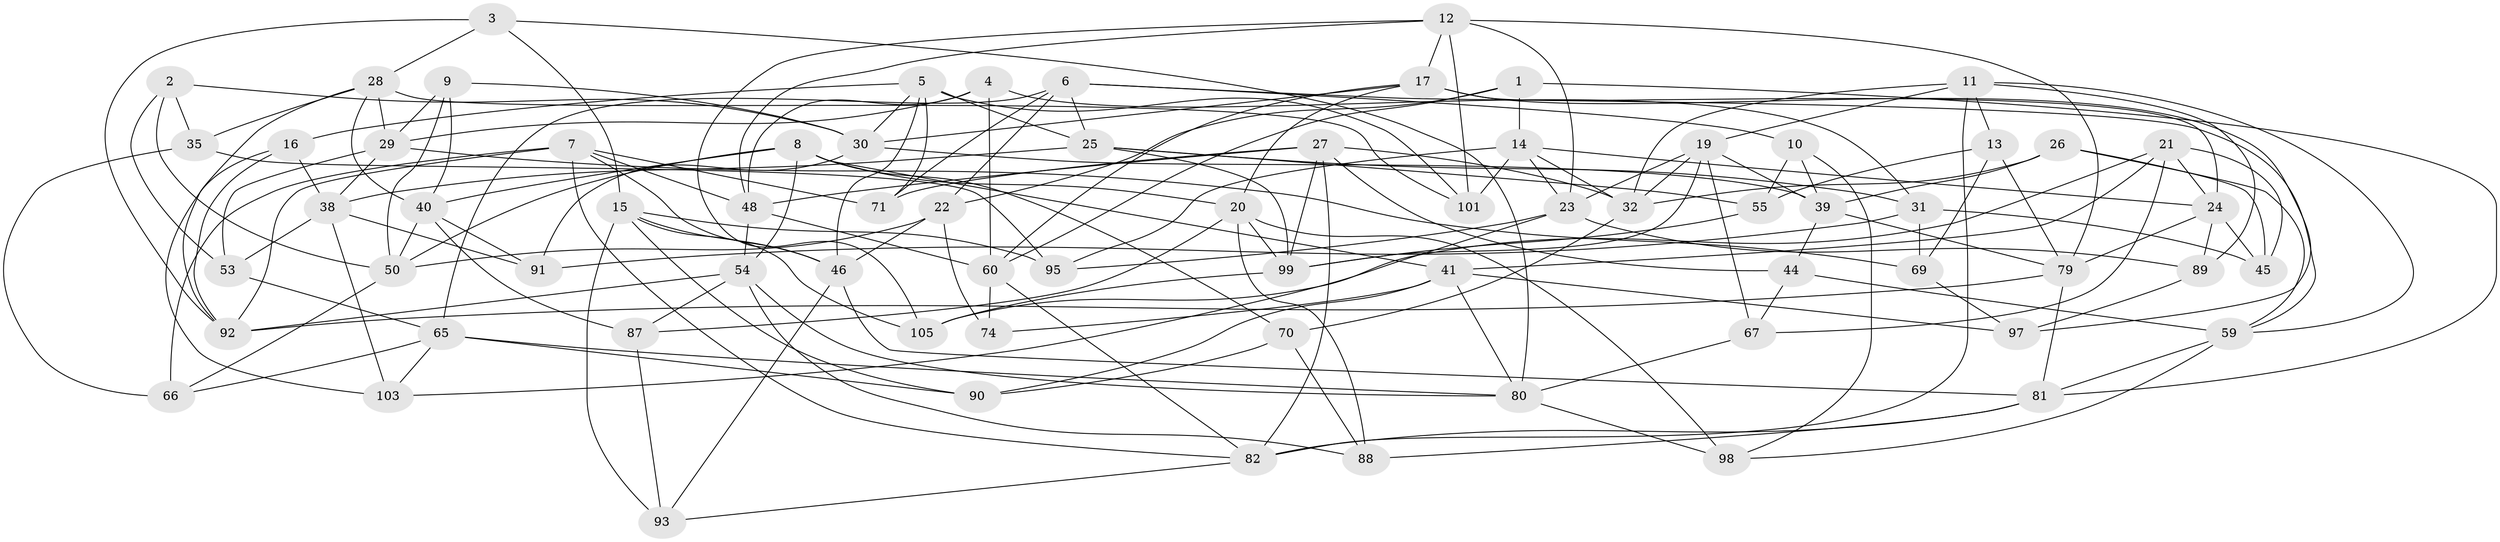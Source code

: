 // original degree distribution, {4: 1.0}
// Generated by graph-tools (version 1.1) at 2025/42/03/06/25 10:42:19]
// undirected, 71 vertices, 179 edges
graph export_dot {
graph [start="1"]
  node [color=gray90,style=filled];
  1;
  2;
  3;
  4;
  5 [super="+56"];
  6 [super="+78"];
  7 [super="+33"];
  8 [super="+58"];
  9;
  10;
  11 [super="+104"];
  12 [super="+110"];
  13;
  14 [super="+18"];
  15 [super="+43"];
  16;
  17 [super="+36"];
  19 [super="+37"];
  20 [super="+84"];
  21 [super="+61"];
  22 [super="+106"];
  23 [super="+52"];
  24 [super="+57"];
  25 [super="+47"];
  26;
  27 [super="+34"];
  28 [super="+83"];
  29 [super="+51"];
  30 [super="+42"];
  31 [super="+72"];
  32 [super="+76"];
  35;
  38 [super="+86"];
  39 [super="+62"];
  40 [super="+49"];
  41 [super="+108"];
  44;
  45 [super="+64"];
  46 [super="+68"];
  48 [super="+109"];
  50 [super="+77"];
  53;
  54 [super="+75"];
  55;
  59 [super="+94"];
  60 [super="+63"];
  65 [super="+73"];
  66;
  67;
  69;
  70;
  71;
  74;
  79 [super="+102"];
  80 [super="+85"];
  81 [super="+107"];
  82 [super="+96"];
  87;
  88;
  89;
  90;
  91;
  92 [super="+100"];
  93;
  95;
  97;
  98;
  99 [super="+111"];
  101;
  103;
  105;
  1 -- 14;
  1 -- 22;
  1 -- 60;
  1 -- 81;
  2 -- 35;
  2 -- 53;
  2 -- 30;
  2 -- 50;
  3 -- 80;
  3 -- 28;
  3 -- 15;
  3 -- 92;
  4 -- 31;
  4 -- 60;
  4 -- 29;
  4 -- 48;
  5 -- 71;
  5 -- 25;
  5 -- 30;
  5 -- 16;
  5 -- 101;
  5 -- 46;
  6 -- 10;
  6 -- 25;
  6 -- 71;
  6 -- 65;
  6 -- 22;
  6 -- 59;
  7 -- 71;
  7 -- 66;
  7 -- 82;
  7 -- 92;
  7 -- 48;
  7 -- 46;
  8 -- 54;
  8 -- 41;
  8 -- 70;
  8 -- 50;
  8 -- 40;
  8 -- 20;
  9 -- 50;
  9 -- 30;
  9 -- 40;
  9 -- 29;
  10 -- 98;
  10 -- 55;
  10 -- 39;
  11 -- 82;
  11 -- 89;
  11 -- 59;
  11 -- 32;
  11 -- 19;
  11 -- 13;
  12 -- 105;
  12 -- 17;
  12 -- 101;
  12 -- 79;
  12 -- 23;
  12 -- 48;
  13 -- 69;
  13 -- 55;
  13 -- 79;
  14 -- 23;
  14 -- 24;
  14 -- 101;
  14 -- 95;
  14 -- 32;
  15 -- 90;
  15 -- 95;
  15 -- 105;
  15 -- 93;
  15 -- 46;
  16 -- 103;
  16 -- 92;
  16 -- 38;
  17 -- 60;
  17 -- 97;
  17 -- 30;
  17 -- 24;
  17 -- 20;
  19 -- 39;
  19 -- 99;
  19 -- 32;
  19 -- 67;
  19 -- 23;
  20 -- 98;
  20 -- 99;
  20 -- 88;
  20 -- 87;
  21 -- 105;
  21 -- 67;
  21 -- 24;
  21 -- 41;
  21 -- 45 [weight=2];
  22 -- 74 [weight=2];
  22 -- 50;
  22 -- 46;
  23 -- 103;
  23 -- 89;
  23 -- 95;
  24 -- 89;
  24 -- 79;
  24 -- 45;
  25 -- 38;
  25 -- 99;
  25 -- 55;
  25 -- 31;
  26 -- 45;
  26 -- 39;
  26 -- 59;
  26 -- 32;
  27 -- 48;
  27 -- 99;
  27 -- 32;
  27 -- 44;
  27 -- 71;
  27 -- 82;
  28 -- 101;
  28 -- 35;
  28 -- 29;
  28 -- 92;
  28 -- 40;
  29 -- 53;
  29 -- 38;
  29 -- 69;
  30 -- 91;
  30 -- 39;
  31 -- 91;
  31 -- 69;
  31 -- 45 [weight=2];
  32 -- 70;
  35 -- 95;
  35 -- 66;
  38 -- 91;
  38 -- 53;
  38 -- 103;
  39 -- 44;
  39 -- 79;
  40 -- 50;
  40 -- 91;
  40 -- 87;
  41 -- 90;
  41 -- 80;
  41 -- 74;
  41 -- 97;
  44 -- 67;
  44 -- 59;
  46 -- 81;
  46 -- 93;
  48 -- 54;
  48 -- 60;
  50 -- 66;
  53 -- 65;
  54 -- 92;
  54 -- 88;
  54 -- 80;
  54 -- 87;
  55 -- 99;
  59 -- 98;
  59 -- 81;
  60 -- 74;
  60 -- 82;
  65 -- 90;
  65 -- 80;
  65 -- 66;
  65 -- 103;
  67 -- 80;
  69 -- 97;
  70 -- 88;
  70 -- 90;
  79 -- 81;
  79 -- 92;
  80 -- 98;
  81 -- 88;
  81 -- 82;
  82 -- 93;
  87 -- 93;
  89 -- 97;
  99 -- 105;
}
